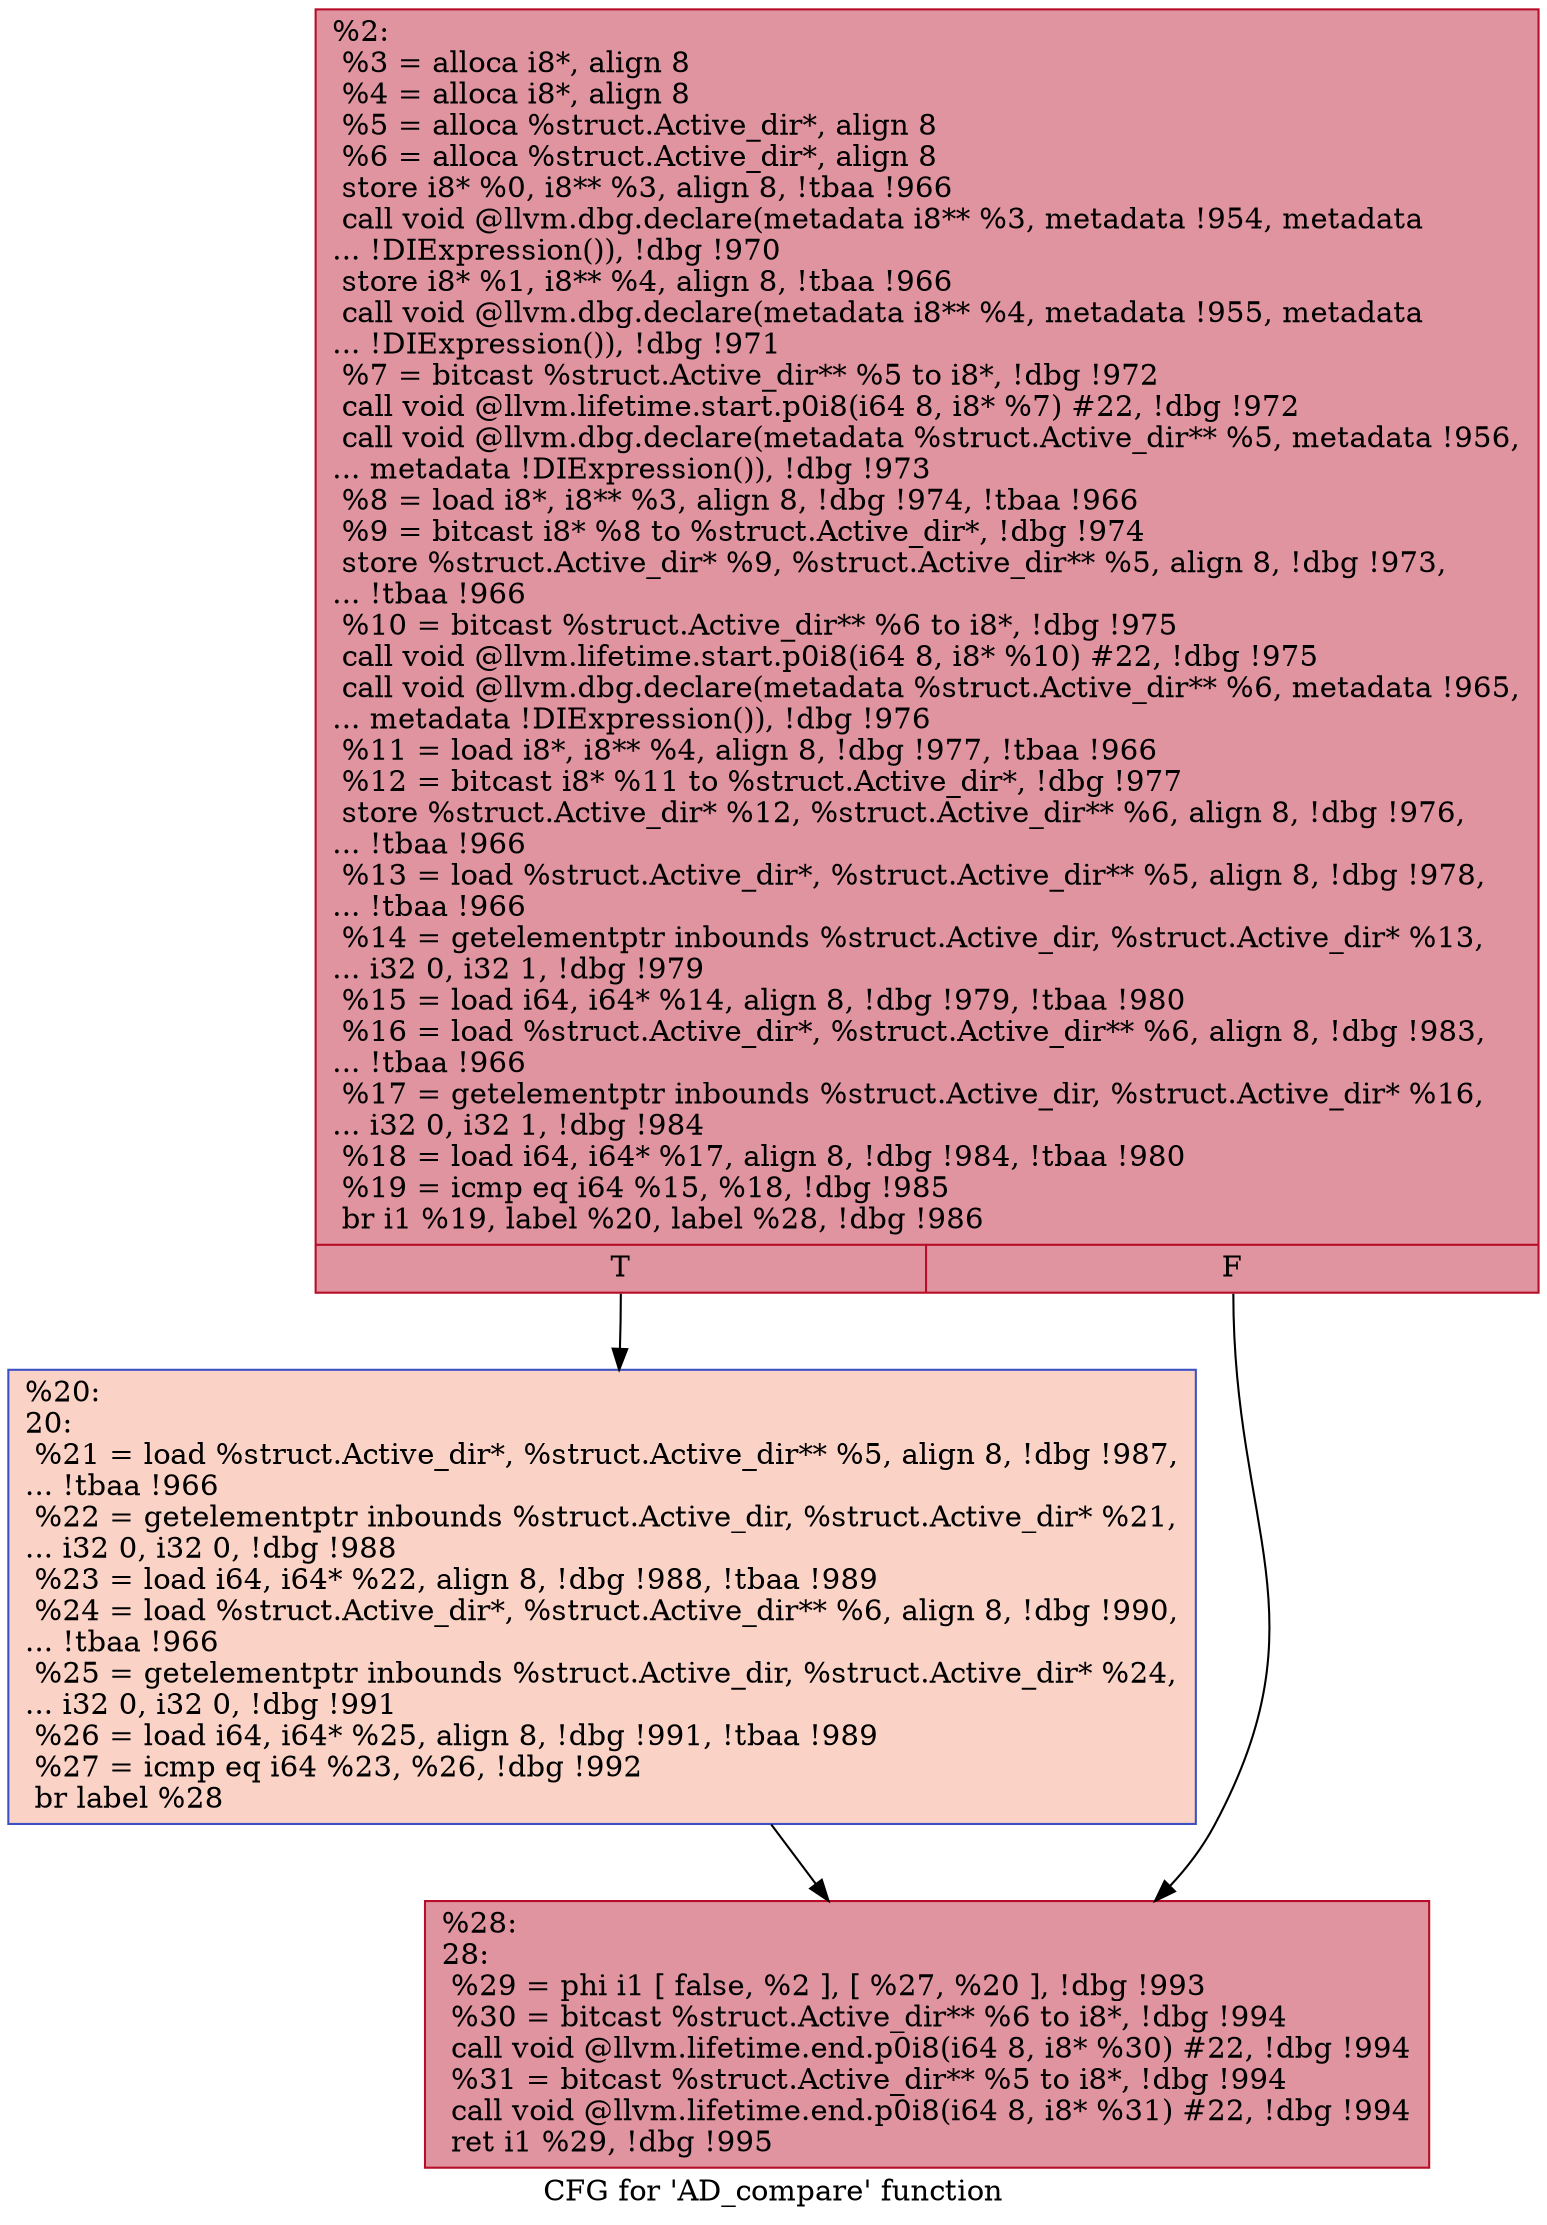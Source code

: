 digraph "CFG for 'AD_compare' function" {
	label="CFG for 'AD_compare' function";

	Node0x207bbe0 [shape=record,color="#b70d28ff", style=filled, fillcolor="#b70d2870",label="{%2:\l  %3 = alloca i8*, align 8\l  %4 = alloca i8*, align 8\l  %5 = alloca %struct.Active_dir*, align 8\l  %6 = alloca %struct.Active_dir*, align 8\l  store i8* %0, i8** %3, align 8, !tbaa !966\l  call void @llvm.dbg.declare(metadata i8** %3, metadata !954, metadata\l... !DIExpression()), !dbg !970\l  store i8* %1, i8** %4, align 8, !tbaa !966\l  call void @llvm.dbg.declare(metadata i8** %4, metadata !955, metadata\l... !DIExpression()), !dbg !971\l  %7 = bitcast %struct.Active_dir** %5 to i8*, !dbg !972\l  call void @llvm.lifetime.start.p0i8(i64 8, i8* %7) #22, !dbg !972\l  call void @llvm.dbg.declare(metadata %struct.Active_dir** %5, metadata !956,\l... metadata !DIExpression()), !dbg !973\l  %8 = load i8*, i8** %3, align 8, !dbg !974, !tbaa !966\l  %9 = bitcast i8* %8 to %struct.Active_dir*, !dbg !974\l  store %struct.Active_dir* %9, %struct.Active_dir** %5, align 8, !dbg !973,\l... !tbaa !966\l  %10 = bitcast %struct.Active_dir** %6 to i8*, !dbg !975\l  call void @llvm.lifetime.start.p0i8(i64 8, i8* %10) #22, !dbg !975\l  call void @llvm.dbg.declare(metadata %struct.Active_dir** %6, metadata !965,\l... metadata !DIExpression()), !dbg !976\l  %11 = load i8*, i8** %4, align 8, !dbg !977, !tbaa !966\l  %12 = bitcast i8* %11 to %struct.Active_dir*, !dbg !977\l  store %struct.Active_dir* %12, %struct.Active_dir** %6, align 8, !dbg !976,\l... !tbaa !966\l  %13 = load %struct.Active_dir*, %struct.Active_dir** %5, align 8, !dbg !978,\l... !tbaa !966\l  %14 = getelementptr inbounds %struct.Active_dir, %struct.Active_dir* %13,\l... i32 0, i32 1, !dbg !979\l  %15 = load i64, i64* %14, align 8, !dbg !979, !tbaa !980\l  %16 = load %struct.Active_dir*, %struct.Active_dir** %6, align 8, !dbg !983,\l... !tbaa !966\l  %17 = getelementptr inbounds %struct.Active_dir, %struct.Active_dir* %16,\l... i32 0, i32 1, !dbg !984\l  %18 = load i64, i64* %17, align 8, !dbg !984, !tbaa !980\l  %19 = icmp eq i64 %15, %18, !dbg !985\l  br i1 %19, label %20, label %28, !dbg !986\l|{<s0>T|<s1>F}}"];
	Node0x207bbe0:s0 -> Node0x207cea0;
	Node0x207bbe0:s1 -> Node0x207cef0;
	Node0x207cea0 [shape=record,color="#3d50c3ff", style=filled, fillcolor="#f59c7d70",label="{%20:\l20:                                               \l  %21 = load %struct.Active_dir*, %struct.Active_dir** %5, align 8, !dbg !987,\l... !tbaa !966\l  %22 = getelementptr inbounds %struct.Active_dir, %struct.Active_dir* %21,\l... i32 0, i32 0, !dbg !988\l  %23 = load i64, i64* %22, align 8, !dbg !988, !tbaa !989\l  %24 = load %struct.Active_dir*, %struct.Active_dir** %6, align 8, !dbg !990,\l... !tbaa !966\l  %25 = getelementptr inbounds %struct.Active_dir, %struct.Active_dir* %24,\l... i32 0, i32 0, !dbg !991\l  %26 = load i64, i64* %25, align 8, !dbg !991, !tbaa !989\l  %27 = icmp eq i64 %23, %26, !dbg !992\l  br label %28\l}"];
	Node0x207cea0 -> Node0x207cef0;
	Node0x207cef0 [shape=record,color="#b70d28ff", style=filled, fillcolor="#b70d2870",label="{%28:\l28:                                               \l  %29 = phi i1 [ false, %2 ], [ %27, %20 ], !dbg !993\l  %30 = bitcast %struct.Active_dir** %6 to i8*, !dbg !994\l  call void @llvm.lifetime.end.p0i8(i64 8, i8* %30) #22, !dbg !994\l  %31 = bitcast %struct.Active_dir** %5 to i8*, !dbg !994\l  call void @llvm.lifetime.end.p0i8(i64 8, i8* %31) #22, !dbg !994\l  ret i1 %29, !dbg !995\l}"];
}
